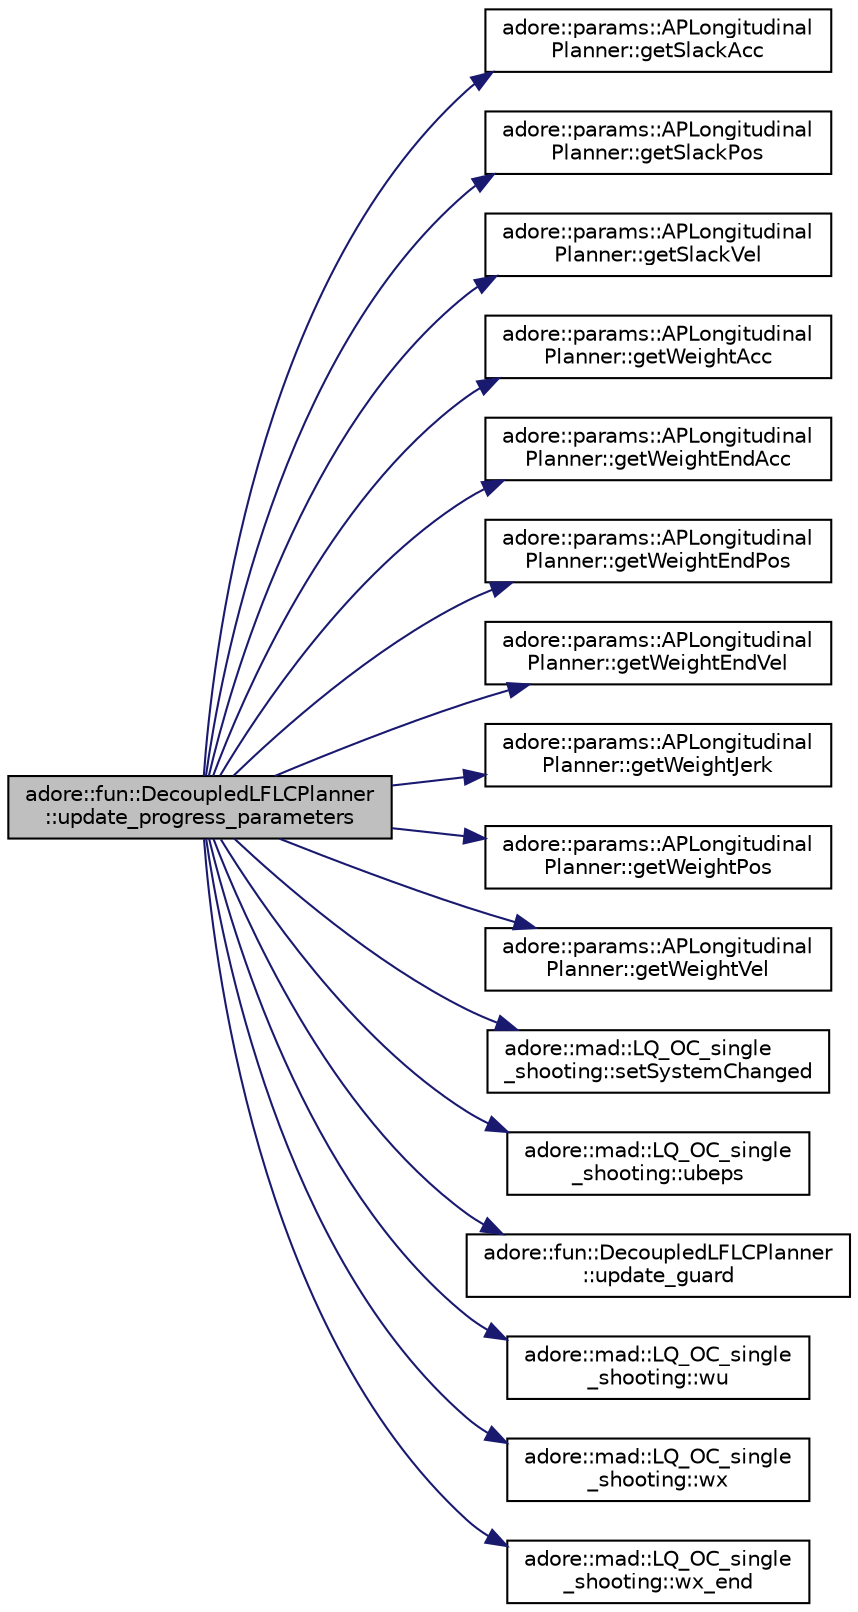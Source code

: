 digraph "adore::fun::DecoupledLFLCPlanner::update_progress_parameters"
{
 // LATEX_PDF_SIZE
  edge [fontname="Helvetica",fontsize="10",labelfontname="Helvetica",labelfontsize="10"];
  node [fontname="Helvetica",fontsize="10",shape=record];
  rankdir="LR";
  Node1 [label="adore::fun::DecoupledLFLCPlanner\l::update_progress_parameters",height=0.2,width=0.4,color="black", fillcolor="grey75", style="filled", fontcolor="black",tooltip=" "];
  Node1 -> Node2 [color="midnightblue",fontsize="10",style="solid",fontname="Helvetica"];
  Node2 [label="adore::params::APLongitudinal\lPlanner::getSlackAcc",height=0.2,width=0.4,color="black", fillcolor="white", style="filled",URL="$classadore_1_1params_1_1APLongitudinalPlanner.html#ab013097a9e8b60d172089d99d6a9c690",tooltip="getSlackAcc returns maximum slack of soft-constraints for acceleration"];
  Node1 -> Node3 [color="midnightblue",fontsize="10",style="solid",fontname="Helvetica"];
  Node3 [label="adore::params::APLongitudinal\lPlanner::getSlackPos",height=0.2,width=0.4,color="black", fillcolor="white", style="filled",URL="$classadore_1_1params_1_1APLongitudinalPlanner.html#a9dbaca5f5c6458fa9287526a47ba8688",tooltip="getSlackPos returns maximum slack of soft-constraints for position"];
  Node1 -> Node4 [color="midnightblue",fontsize="10",style="solid",fontname="Helvetica"];
  Node4 [label="adore::params::APLongitudinal\lPlanner::getSlackVel",height=0.2,width=0.4,color="black", fillcolor="white", style="filled",URL="$classadore_1_1params_1_1APLongitudinalPlanner.html#a696507b5bd511e178de179e8e23cd04c",tooltip="getSlackVel returns maximum slack of soft-constraints for velocity"];
  Node1 -> Node5 [color="midnightblue",fontsize="10",style="solid",fontname="Helvetica"];
  Node5 [label="adore::params::APLongitudinal\lPlanner::getWeightAcc",height=0.2,width=0.4,color="black", fillcolor="white", style="filled",URL="$classadore_1_1params_1_1APLongitudinalPlanner.html#ae18dd9932a7aea16bbfd08a0f5637e97",tooltip="getWeightAcc returns cost function weight for quadratic acceleration term"];
  Node1 -> Node6 [color="midnightblue",fontsize="10",style="solid",fontname="Helvetica"];
  Node6 [label="adore::params::APLongitudinal\lPlanner::getWeightEndAcc",height=0.2,width=0.4,color="black", fillcolor="white", style="filled",URL="$classadore_1_1params_1_1APLongitudinalPlanner.html#aa175c919f0c52fca9968809dec0c2301",tooltip="getWeightEndAcc returns cost function weight for quadratic acceleration term at end point"];
  Node1 -> Node7 [color="midnightblue",fontsize="10",style="solid",fontname="Helvetica"];
  Node7 [label="adore::params::APLongitudinal\lPlanner::getWeightEndPos",height=0.2,width=0.4,color="black", fillcolor="white", style="filled",URL="$classadore_1_1params_1_1APLongitudinalPlanner.html#a89305043f75a3c32219185198adc454f",tooltip="getWeightEndPos returns cost function weight for quadratic position error term at end point"];
  Node1 -> Node8 [color="midnightblue",fontsize="10",style="solid",fontname="Helvetica"];
  Node8 [label="adore::params::APLongitudinal\lPlanner::getWeightEndVel",height=0.2,width=0.4,color="black", fillcolor="white", style="filled",URL="$classadore_1_1params_1_1APLongitudinalPlanner.html#ad60812692c27004db2f9ab94ebcd49d6",tooltip="getWeightEndVel returns cost function weight for quadratic velocity error term at end point"];
  Node1 -> Node9 [color="midnightblue",fontsize="10",style="solid",fontname="Helvetica"];
  Node9 [label="adore::params::APLongitudinal\lPlanner::getWeightJerk",height=0.2,width=0.4,color="black", fillcolor="white", style="filled",URL="$classadore_1_1params_1_1APLongitudinalPlanner.html#a9b05005b519672b444799e18f9d303eb",tooltip="getWeightJerk returns cost function weight for quadratic jerk term"];
  Node1 -> Node10 [color="midnightblue",fontsize="10",style="solid",fontname="Helvetica"];
  Node10 [label="adore::params::APLongitudinal\lPlanner::getWeightPos",height=0.2,width=0.4,color="black", fillcolor="white", style="filled",URL="$classadore_1_1params_1_1APLongitudinalPlanner.html#a6ffddad6c3c60c0b8bf0047b100793a0",tooltip="getWeightPos returns cost function weight for quadratic position error term"];
  Node1 -> Node11 [color="midnightblue",fontsize="10",style="solid",fontname="Helvetica"];
  Node11 [label="adore::params::APLongitudinal\lPlanner::getWeightVel",height=0.2,width=0.4,color="black", fillcolor="white", style="filled",URL="$classadore_1_1params_1_1APLongitudinalPlanner.html#a8b277475607c7e3df37f21b38e84cee4",tooltip="getWeightVel returns cost function weight for quadratic velocity error term"];
  Node1 -> Node12 [color="midnightblue",fontsize="10",style="solid",fontname="Helvetica"];
  Node12 [label="adore::mad::LQ_OC_single\l_shooting::setSystemChanged",height=0.2,width=0.4,color="black", fillcolor="white", style="filled",URL="$classadore_1_1mad_1_1LQ__OC__single__shooting.html#a5fcac1ea767ff35c986d236caf3d6ec4",tooltip=" "];
  Node1 -> Node13 [color="midnightblue",fontsize="10",style="solid",fontname="Helvetica"];
  Node13 [label="adore::mad::LQ_OC_single\l_shooting::ubeps",height=0.2,width=0.4,color="black", fillcolor="white", style="filled",URL="$classadore_1_1mad_1_1LQ__OC__single__shooting.html#ab493ff12358e118e70f7aba8688c7e54",tooltip=" "];
  Node1 -> Node14 [color="midnightblue",fontsize="10",style="solid",fontname="Helvetica"];
  Node14 [label="adore::fun::DecoupledLFLCPlanner\l::update_guard",height=0.2,width=0.4,color="black", fillcolor="white", style="filled",URL="$classadore_1_1fun_1_1DecoupledLFLCPlanner.html#af7df2c139c101f2cfd6fa9bf9965391a",tooltip=" "];
  Node1 -> Node15 [color="midnightblue",fontsize="10",style="solid",fontname="Helvetica"];
  Node15 [label="adore::mad::LQ_OC_single\l_shooting::wu",height=0.2,width=0.4,color="black", fillcolor="white", style="filled",URL="$classadore_1_1mad_1_1LQ__OC__single__shooting.html#af213a45160b684948610a4a72e188267",tooltip=" "];
  Node1 -> Node16 [color="midnightblue",fontsize="10",style="solid",fontname="Helvetica"];
  Node16 [label="adore::mad::LQ_OC_single\l_shooting::wx",height=0.2,width=0.4,color="black", fillcolor="white", style="filled",URL="$classadore_1_1mad_1_1LQ__OC__single__shooting.html#a3093fe03c2605d1fe61c1614f398212f",tooltip=" "];
  Node1 -> Node17 [color="midnightblue",fontsize="10",style="solid",fontname="Helvetica"];
  Node17 [label="adore::mad::LQ_OC_single\l_shooting::wx_end",height=0.2,width=0.4,color="black", fillcolor="white", style="filled",URL="$classadore_1_1mad_1_1LQ__OC__single__shooting.html#a7f83aeb20a771e3b38aa4a52942afed2",tooltip=" "];
}
